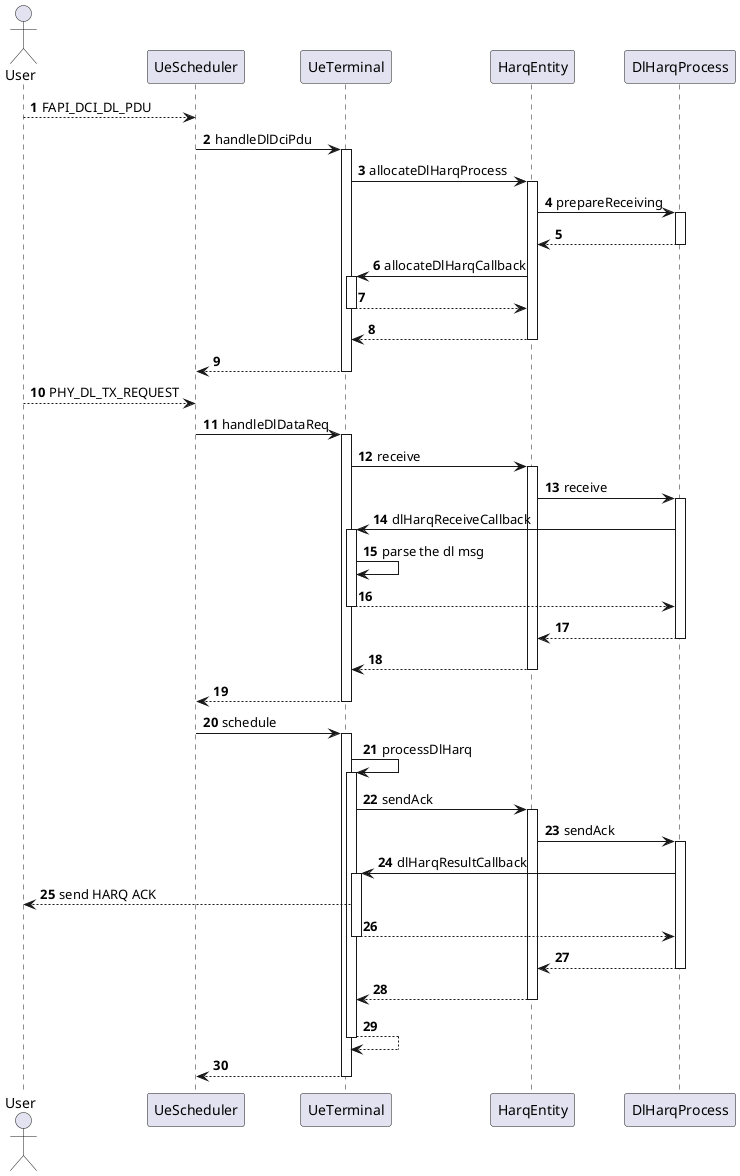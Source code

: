 @startuml
autonumber

actor "User" as user
participant "UeScheduler" as ues
participant "UeTerminal" as uet
participant "HarqEntity" as he
participant "DlHarqProcess" as dlhp

user --> ues : FAPI_DCI_DL_PDU
ues -> uet ++ : handleDlDciPdu
    uet -> he ++ : allocateDlHarqProcess
        he -> dlhp ++ : prepareReceiving            
        return
        he -> uet ++ : allocateDlHarqCallback
        return
    return
return

user --> ues : PHY_DL_TX_REQUEST
ues -> uet ++ : handleDlDataReq
    uet -> he ++ : receive
        he -> dlhp ++ : receive
            dlhp -> uet ++ : dlHarqReceiveCallback
                uet -> uet : parse the dl msg
            return
        return
    return
return

ues -> uet ++ : schedule
    uet -> uet ++ : processDlHarq
        uet -> he ++ : sendAck
            he -> dlhp ++ : sendAck
                dlhp -> uet ++ : dlHarqResultCallback
                    uet --> user : send HARQ ACK
                return
            return
        return
    return
return 


@enduml